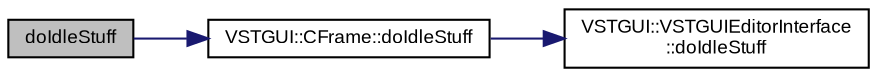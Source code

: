 digraph "doIdleStuff"
{
  bgcolor="transparent";
  edge [fontname="Arial",fontsize="9",labelfontname="Arial",labelfontsize="9"];
  node [fontname="Arial",fontsize="9",shape=record];
  rankdir="LR";
  Node1 [label="doIdleStuff",height=0.2,width=0.4,color="black", fillcolor="grey75", style="filled" fontcolor="black"];
  Node1 -> Node2 [color="midnightblue",fontsize="9",style="solid",fontname="Arial"];
  Node2 [label="VSTGUI::CFrame::doIdleStuff",height=0.2,width=0.4,color="black",URL="$class_v_s_t_g_u_i_1_1_c_frame.html#a1730dc80596102088370374a9f0abce6"];
  Node2 -> Node3 [color="midnightblue",fontsize="9",style="solid",fontname="Arial"];
  Node3 [label="VSTGUI::VSTGUIEditorInterface\l::doIdleStuff",height=0.2,width=0.4,color="black",URL="$class_v_s_t_g_u_i_1_1_v_s_t_g_u_i_editor_interface.html#a07c23c5dd0cd1093dbd073aa1290b028"];
}
